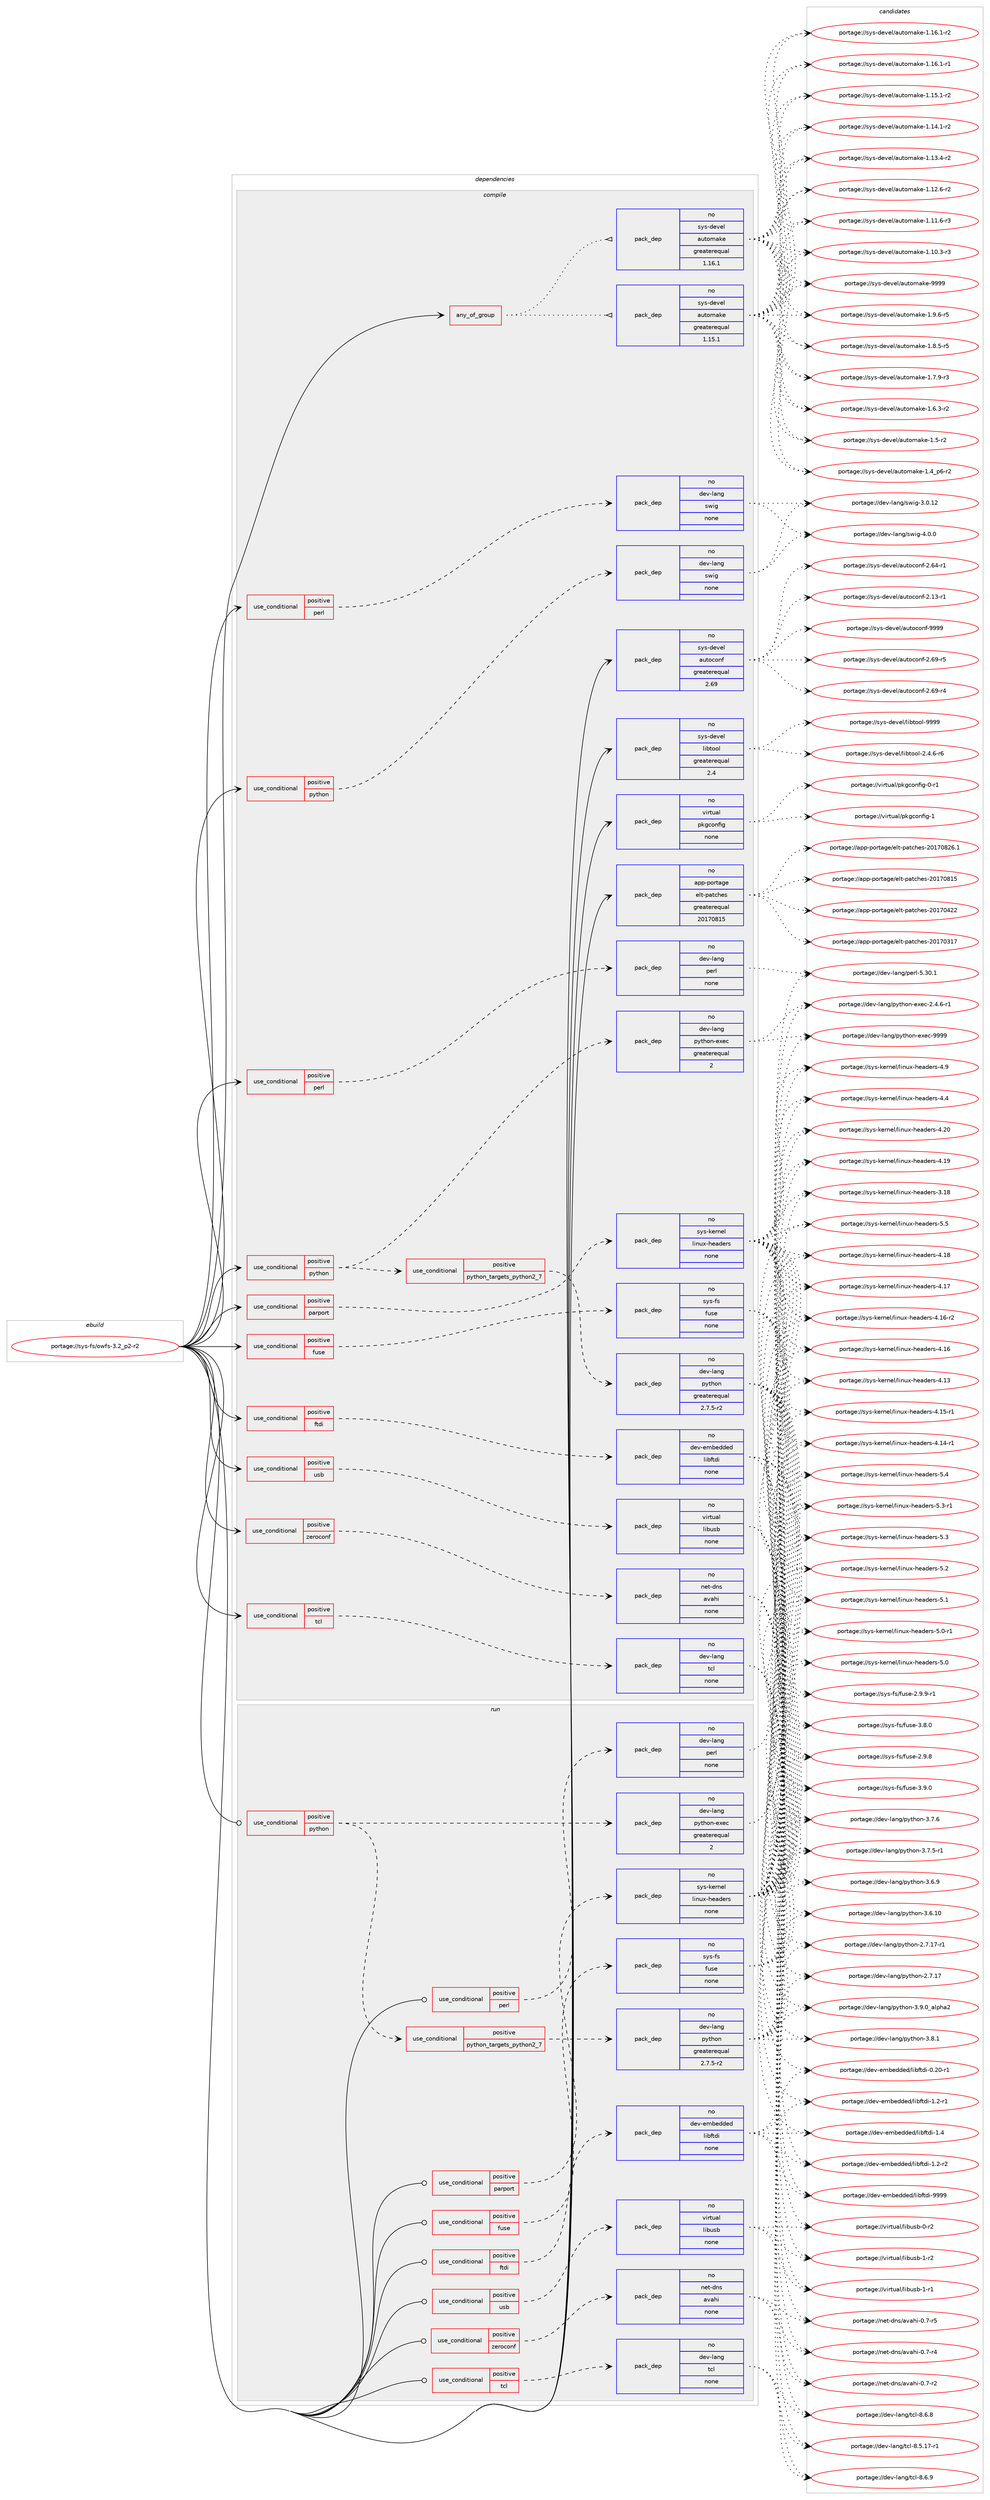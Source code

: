 digraph prolog {

# *************
# Graph options
# *************

newrank=true;
concentrate=true;
compound=true;
graph [rankdir=LR,fontname=Helvetica,fontsize=10,ranksep=1.5];#, ranksep=2.5, nodesep=0.2];
edge  [arrowhead=vee];
node  [fontname=Helvetica,fontsize=10];

# **********
# The ebuild
# **********

subgraph cluster_leftcol {
color=gray;
rank=same;
label=<<i>ebuild</i>>;
id [label="portage://sys-fs/owfs-3.2_p2-r2", color=red, width=4, href="../sys-fs/owfs-3.2_p2-r2.svg"];
}

# ****************
# The dependencies
# ****************

subgraph cluster_midcol {
color=gray;
label=<<i>dependencies</i>>;
subgraph cluster_compile {
fillcolor="#eeeeee";
style=filled;
label=<<i>compile</i>>;
subgraph any957 {
dependency45616 [label=<<TABLE BORDER="0" CELLBORDER="1" CELLSPACING="0" CELLPADDING="4"><TR><TD CELLPADDING="10">any_of_group</TD></TR></TABLE>>, shape=none, color=red];subgraph pack35572 {
dependency45617 [label=<<TABLE BORDER="0" CELLBORDER="1" CELLSPACING="0" CELLPADDING="4" WIDTH="220"><TR><TD ROWSPAN="6" CELLPADDING="30">pack_dep</TD></TR><TR><TD WIDTH="110">no</TD></TR><TR><TD>sys-devel</TD></TR><TR><TD>automake</TD></TR><TR><TD>greaterequal</TD></TR><TR><TD>1.16.1</TD></TR></TABLE>>, shape=none, color=blue];
}
dependency45616:e -> dependency45617:w [weight=20,style="dotted",arrowhead="oinv"];
subgraph pack35573 {
dependency45618 [label=<<TABLE BORDER="0" CELLBORDER="1" CELLSPACING="0" CELLPADDING="4" WIDTH="220"><TR><TD ROWSPAN="6" CELLPADDING="30">pack_dep</TD></TR><TR><TD WIDTH="110">no</TD></TR><TR><TD>sys-devel</TD></TR><TR><TD>automake</TD></TR><TR><TD>greaterequal</TD></TR><TR><TD>1.15.1</TD></TR></TABLE>>, shape=none, color=blue];
}
dependency45616:e -> dependency45618:w [weight=20,style="dotted",arrowhead="oinv"];
}
id:e -> dependency45616:w [weight=20,style="solid",arrowhead="vee"];
subgraph cond9027 {
dependency45619 [label=<<TABLE BORDER="0" CELLBORDER="1" CELLSPACING="0" CELLPADDING="4"><TR><TD ROWSPAN="3" CELLPADDING="10">use_conditional</TD></TR><TR><TD>positive</TD></TR><TR><TD>ftdi</TD></TR></TABLE>>, shape=none, color=red];
subgraph pack35574 {
dependency45620 [label=<<TABLE BORDER="0" CELLBORDER="1" CELLSPACING="0" CELLPADDING="4" WIDTH="220"><TR><TD ROWSPAN="6" CELLPADDING="30">pack_dep</TD></TR><TR><TD WIDTH="110">no</TD></TR><TR><TD>dev-embedded</TD></TR><TR><TD>libftdi</TD></TR><TR><TD>none</TD></TR><TR><TD></TD></TR></TABLE>>, shape=none, color=blue];
}
dependency45619:e -> dependency45620:w [weight=20,style="dashed",arrowhead="vee"];
}
id:e -> dependency45619:w [weight=20,style="solid",arrowhead="vee"];
subgraph cond9028 {
dependency45621 [label=<<TABLE BORDER="0" CELLBORDER="1" CELLSPACING="0" CELLPADDING="4"><TR><TD ROWSPAN="3" CELLPADDING="10">use_conditional</TD></TR><TR><TD>positive</TD></TR><TR><TD>fuse</TD></TR></TABLE>>, shape=none, color=red];
subgraph pack35575 {
dependency45622 [label=<<TABLE BORDER="0" CELLBORDER="1" CELLSPACING="0" CELLPADDING="4" WIDTH="220"><TR><TD ROWSPAN="6" CELLPADDING="30">pack_dep</TD></TR><TR><TD WIDTH="110">no</TD></TR><TR><TD>sys-fs</TD></TR><TR><TD>fuse</TD></TR><TR><TD>none</TD></TR><TR><TD></TD></TR></TABLE>>, shape=none, color=blue];
}
dependency45621:e -> dependency45622:w [weight=20,style="dashed",arrowhead="vee"];
}
id:e -> dependency45621:w [weight=20,style="solid",arrowhead="vee"];
subgraph cond9029 {
dependency45623 [label=<<TABLE BORDER="0" CELLBORDER="1" CELLSPACING="0" CELLPADDING="4"><TR><TD ROWSPAN="3" CELLPADDING="10">use_conditional</TD></TR><TR><TD>positive</TD></TR><TR><TD>parport</TD></TR></TABLE>>, shape=none, color=red];
subgraph pack35576 {
dependency45624 [label=<<TABLE BORDER="0" CELLBORDER="1" CELLSPACING="0" CELLPADDING="4" WIDTH="220"><TR><TD ROWSPAN="6" CELLPADDING="30">pack_dep</TD></TR><TR><TD WIDTH="110">no</TD></TR><TR><TD>sys-kernel</TD></TR><TR><TD>linux-headers</TD></TR><TR><TD>none</TD></TR><TR><TD></TD></TR></TABLE>>, shape=none, color=blue];
}
dependency45623:e -> dependency45624:w [weight=20,style="dashed",arrowhead="vee"];
}
id:e -> dependency45623:w [weight=20,style="solid",arrowhead="vee"];
subgraph cond9030 {
dependency45625 [label=<<TABLE BORDER="0" CELLBORDER="1" CELLSPACING="0" CELLPADDING="4"><TR><TD ROWSPAN="3" CELLPADDING="10">use_conditional</TD></TR><TR><TD>positive</TD></TR><TR><TD>perl</TD></TR></TABLE>>, shape=none, color=red];
subgraph pack35577 {
dependency45626 [label=<<TABLE BORDER="0" CELLBORDER="1" CELLSPACING="0" CELLPADDING="4" WIDTH="220"><TR><TD ROWSPAN="6" CELLPADDING="30">pack_dep</TD></TR><TR><TD WIDTH="110">no</TD></TR><TR><TD>dev-lang</TD></TR><TR><TD>perl</TD></TR><TR><TD>none</TD></TR><TR><TD></TD></TR></TABLE>>, shape=none, color=blue];
}
dependency45625:e -> dependency45626:w [weight=20,style="dashed",arrowhead="vee"];
}
id:e -> dependency45625:w [weight=20,style="solid",arrowhead="vee"];
subgraph cond9031 {
dependency45627 [label=<<TABLE BORDER="0" CELLBORDER="1" CELLSPACING="0" CELLPADDING="4"><TR><TD ROWSPAN="3" CELLPADDING="10">use_conditional</TD></TR><TR><TD>positive</TD></TR><TR><TD>perl</TD></TR></TABLE>>, shape=none, color=red];
subgraph pack35578 {
dependency45628 [label=<<TABLE BORDER="0" CELLBORDER="1" CELLSPACING="0" CELLPADDING="4" WIDTH="220"><TR><TD ROWSPAN="6" CELLPADDING="30">pack_dep</TD></TR><TR><TD WIDTH="110">no</TD></TR><TR><TD>dev-lang</TD></TR><TR><TD>swig</TD></TR><TR><TD>none</TD></TR><TR><TD></TD></TR></TABLE>>, shape=none, color=blue];
}
dependency45627:e -> dependency45628:w [weight=20,style="dashed",arrowhead="vee"];
}
id:e -> dependency45627:w [weight=20,style="solid",arrowhead="vee"];
subgraph cond9032 {
dependency45629 [label=<<TABLE BORDER="0" CELLBORDER="1" CELLSPACING="0" CELLPADDING="4"><TR><TD ROWSPAN="3" CELLPADDING="10">use_conditional</TD></TR><TR><TD>positive</TD></TR><TR><TD>python</TD></TR></TABLE>>, shape=none, color=red];
subgraph cond9033 {
dependency45630 [label=<<TABLE BORDER="0" CELLBORDER="1" CELLSPACING="0" CELLPADDING="4"><TR><TD ROWSPAN="3" CELLPADDING="10">use_conditional</TD></TR><TR><TD>positive</TD></TR><TR><TD>python_targets_python2_7</TD></TR></TABLE>>, shape=none, color=red];
subgraph pack35579 {
dependency45631 [label=<<TABLE BORDER="0" CELLBORDER="1" CELLSPACING="0" CELLPADDING="4" WIDTH="220"><TR><TD ROWSPAN="6" CELLPADDING="30">pack_dep</TD></TR><TR><TD WIDTH="110">no</TD></TR><TR><TD>dev-lang</TD></TR><TR><TD>python</TD></TR><TR><TD>greaterequal</TD></TR><TR><TD>2.7.5-r2</TD></TR></TABLE>>, shape=none, color=blue];
}
dependency45630:e -> dependency45631:w [weight=20,style="dashed",arrowhead="vee"];
}
dependency45629:e -> dependency45630:w [weight=20,style="dashed",arrowhead="vee"];
subgraph pack35580 {
dependency45632 [label=<<TABLE BORDER="0" CELLBORDER="1" CELLSPACING="0" CELLPADDING="4" WIDTH="220"><TR><TD ROWSPAN="6" CELLPADDING="30">pack_dep</TD></TR><TR><TD WIDTH="110">no</TD></TR><TR><TD>dev-lang</TD></TR><TR><TD>python-exec</TD></TR><TR><TD>greaterequal</TD></TR><TR><TD>2</TD></TR></TABLE>>, shape=none, color=blue];
}
dependency45629:e -> dependency45632:w [weight=20,style="dashed",arrowhead="vee"];
}
id:e -> dependency45629:w [weight=20,style="solid",arrowhead="vee"];
subgraph cond9034 {
dependency45633 [label=<<TABLE BORDER="0" CELLBORDER="1" CELLSPACING="0" CELLPADDING="4"><TR><TD ROWSPAN="3" CELLPADDING="10">use_conditional</TD></TR><TR><TD>positive</TD></TR><TR><TD>python</TD></TR></TABLE>>, shape=none, color=red];
subgraph pack35581 {
dependency45634 [label=<<TABLE BORDER="0" CELLBORDER="1" CELLSPACING="0" CELLPADDING="4" WIDTH="220"><TR><TD ROWSPAN="6" CELLPADDING="30">pack_dep</TD></TR><TR><TD WIDTH="110">no</TD></TR><TR><TD>dev-lang</TD></TR><TR><TD>swig</TD></TR><TR><TD>none</TD></TR><TR><TD></TD></TR></TABLE>>, shape=none, color=blue];
}
dependency45633:e -> dependency45634:w [weight=20,style="dashed",arrowhead="vee"];
}
id:e -> dependency45633:w [weight=20,style="solid",arrowhead="vee"];
subgraph cond9035 {
dependency45635 [label=<<TABLE BORDER="0" CELLBORDER="1" CELLSPACING="0" CELLPADDING="4"><TR><TD ROWSPAN="3" CELLPADDING="10">use_conditional</TD></TR><TR><TD>positive</TD></TR><TR><TD>tcl</TD></TR></TABLE>>, shape=none, color=red];
subgraph pack35582 {
dependency45636 [label=<<TABLE BORDER="0" CELLBORDER="1" CELLSPACING="0" CELLPADDING="4" WIDTH="220"><TR><TD ROWSPAN="6" CELLPADDING="30">pack_dep</TD></TR><TR><TD WIDTH="110">no</TD></TR><TR><TD>dev-lang</TD></TR><TR><TD>tcl</TD></TR><TR><TD>none</TD></TR><TR><TD></TD></TR></TABLE>>, shape=none, color=blue];
}
dependency45635:e -> dependency45636:w [weight=20,style="dashed",arrowhead="vee"];
}
id:e -> dependency45635:w [weight=20,style="solid",arrowhead="vee"];
subgraph cond9036 {
dependency45637 [label=<<TABLE BORDER="0" CELLBORDER="1" CELLSPACING="0" CELLPADDING="4"><TR><TD ROWSPAN="3" CELLPADDING="10">use_conditional</TD></TR><TR><TD>positive</TD></TR><TR><TD>usb</TD></TR></TABLE>>, shape=none, color=red];
subgraph pack35583 {
dependency45638 [label=<<TABLE BORDER="0" CELLBORDER="1" CELLSPACING="0" CELLPADDING="4" WIDTH="220"><TR><TD ROWSPAN="6" CELLPADDING="30">pack_dep</TD></TR><TR><TD WIDTH="110">no</TD></TR><TR><TD>virtual</TD></TR><TR><TD>libusb</TD></TR><TR><TD>none</TD></TR><TR><TD></TD></TR></TABLE>>, shape=none, color=blue];
}
dependency45637:e -> dependency45638:w [weight=20,style="dashed",arrowhead="vee"];
}
id:e -> dependency45637:w [weight=20,style="solid",arrowhead="vee"];
subgraph cond9037 {
dependency45639 [label=<<TABLE BORDER="0" CELLBORDER="1" CELLSPACING="0" CELLPADDING="4"><TR><TD ROWSPAN="3" CELLPADDING="10">use_conditional</TD></TR><TR><TD>positive</TD></TR><TR><TD>zeroconf</TD></TR></TABLE>>, shape=none, color=red];
subgraph pack35584 {
dependency45640 [label=<<TABLE BORDER="0" CELLBORDER="1" CELLSPACING="0" CELLPADDING="4" WIDTH="220"><TR><TD ROWSPAN="6" CELLPADDING="30">pack_dep</TD></TR><TR><TD WIDTH="110">no</TD></TR><TR><TD>net-dns</TD></TR><TR><TD>avahi</TD></TR><TR><TD>none</TD></TR><TR><TD></TD></TR></TABLE>>, shape=none, color=blue];
}
dependency45639:e -> dependency45640:w [weight=20,style="dashed",arrowhead="vee"];
}
id:e -> dependency45639:w [weight=20,style="solid",arrowhead="vee"];
subgraph pack35585 {
dependency45641 [label=<<TABLE BORDER="0" CELLBORDER="1" CELLSPACING="0" CELLPADDING="4" WIDTH="220"><TR><TD ROWSPAN="6" CELLPADDING="30">pack_dep</TD></TR><TR><TD WIDTH="110">no</TD></TR><TR><TD>app-portage</TD></TR><TR><TD>elt-patches</TD></TR><TR><TD>greaterequal</TD></TR><TR><TD>20170815</TD></TR></TABLE>>, shape=none, color=blue];
}
id:e -> dependency45641:w [weight=20,style="solid",arrowhead="vee"];
subgraph pack35586 {
dependency45642 [label=<<TABLE BORDER="0" CELLBORDER="1" CELLSPACING="0" CELLPADDING="4" WIDTH="220"><TR><TD ROWSPAN="6" CELLPADDING="30">pack_dep</TD></TR><TR><TD WIDTH="110">no</TD></TR><TR><TD>sys-devel</TD></TR><TR><TD>autoconf</TD></TR><TR><TD>greaterequal</TD></TR><TR><TD>2.69</TD></TR></TABLE>>, shape=none, color=blue];
}
id:e -> dependency45642:w [weight=20,style="solid",arrowhead="vee"];
subgraph pack35587 {
dependency45643 [label=<<TABLE BORDER="0" CELLBORDER="1" CELLSPACING="0" CELLPADDING="4" WIDTH="220"><TR><TD ROWSPAN="6" CELLPADDING="30">pack_dep</TD></TR><TR><TD WIDTH="110">no</TD></TR><TR><TD>sys-devel</TD></TR><TR><TD>libtool</TD></TR><TR><TD>greaterequal</TD></TR><TR><TD>2.4</TD></TR></TABLE>>, shape=none, color=blue];
}
id:e -> dependency45643:w [weight=20,style="solid",arrowhead="vee"];
subgraph pack35588 {
dependency45644 [label=<<TABLE BORDER="0" CELLBORDER="1" CELLSPACING="0" CELLPADDING="4" WIDTH="220"><TR><TD ROWSPAN="6" CELLPADDING="30">pack_dep</TD></TR><TR><TD WIDTH="110">no</TD></TR><TR><TD>virtual</TD></TR><TR><TD>pkgconfig</TD></TR><TR><TD>none</TD></TR><TR><TD></TD></TR></TABLE>>, shape=none, color=blue];
}
id:e -> dependency45644:w [weight=20,style="solid",arrowhead="vee"];
}
subgraph cluster_compileandrun {
fillcolor="#eeeeee";
style=filled;
label=<<i>compile and run</i>>;
}
subgraph cluster_run {
fillcolor="#eeeeee";
style=filled;
label=<<i>run</i>>;
subgraph cond9038 {
dependency45645 [label=<<TABLE BORDER="0" CELLBORDER="1" CELLSPACING="0" CELLPADDING="4"><TR><TD ROWSPAN="3" CELLPADDING="10">use_conditional</TD></TR><TR><TD>positive</TD></TR><TR><TD>ftdi</TD></TR></TABLE>>, shape=none, color=red];
subgraph pack35589 {
dependency45646 [label=<<TABLE BORDER="0" CELLBORDER="1" CELLSPACING="0" CELLPADDING="4" WIDTH="220"><TR><TD ROWSPAN="6" CELLPADDING="30">pack_dep</TD></TR><TR><TD WIDTH="110">no</TD></TR><TR><TD>dev-embedded</TD></TR><TR><TD>libftdi</TD></TR><TR><TD>none</TD></TR><TR><TD></TD></TR></TABLE>>, shape=none, color=blue];
}
dependency45645:e -> dependency45646:w [weight=20,style="dashed",arrowhead="vee"];
}
id:e -> dependency45645:w [weight=20,style="solid",arrowhead="odot"];
subgraph cond9039 {
dependency45647 [label=<<TABLE BORDER="0" CELLBORDER="1" CELLSPACING="0" CELLPADDING="4"><TR><TD ROWSPAN="3" CELLPADDING="10">use_conditional</TD></TR><TR><TD>positive</TD></TR><TR><TD>fuse</TD></TR></TABLE>>, shape=none, color=red];
subgraph pack35590 {
dependency45648 [label=<<TABLE BORDER="0" CELLBORDER="1" CELLSPACING="0" CELLPADDING="4" WIDTH="220"><TR><TD ROWSPAN="6" CELLPADDING="30">pack_dep</TD></TR><TR><TD WIDTH="110">no</TD></TR><TR><TD>sys-fs</TD></TR><TR><TD>fuse</TD></TR><TR><TD>none</TD></TR><TR><TD></TD></TR></TABLE>>, shape=none, color=blue];
}
dependency45647:e -> dependency45648:w [weight=20,style="dashed",arrowhead="vee"];
}
id:e -> dependency45647:w [weight=20,style="solid",arrowhead="odot"];
subgraph cond9040 {
dependency45649 [label=<<TABLE BORDER="0" CELLBORDER="1" CELLSPACING="0" CELLPADDING="4"><TR><TD ROWSPAN="3" CELLPADDING="10">use_conditional</TD></TR><TR><TD>positive</TD></TR><TR><TD>parport</TD></TR></TABLE>>, shape=none, color=red];
subgraph pack35591 {
dependency45650 [label=<<TABLE BORDER="0" CELLBORDER="1" CELLSPACING="0" CELLPADDING="4" WIDTH="220"><TR><TD ROWSPAN="6" CELLPADDING="30">pack_dep</TD></TR><TR><TD WIDTH="110">no</TD></TR><TR><TD>sys-kernel</TD></TR><TR><TD>linux-headers</TD></TR><TR><TD>none</TD></TR><TR><TD></TD></TR></TABLE>>, shape=none, color=blue];
}
dependency45649:e -> dependency45650:w [weight=20,style="dashed",arrowhead="vee"];
}
id:e -> dependency45649:w [weight=20,style="solid",arrowhead="odot"];
subgraph cond9041 {
dependency45651 [label=<<TABLE BORDER="0" CELLBORDER="1" CELLSPACING="0" CELLPADDING="4"><TR><TD ROWSPAN="3" CELLPADDING="10">use_conditional</TD></TR><TR><TD>positive</TD></TR><TR><TD>perl</TD></TR></TABLE>>, shape=none, color=red];
subgraph pack35592 {
dependency45652 [label=<<TABLE BORDER="0" CELLBORDER="1" CELLSPACING="0" CELLPADDING="4" WIDTH="220"><TR><TD ROWSPAN="6" CELLPADDING="30">pack_dep</TD></TR><TR><TD WIDTH="110">no</TD></TR><TR><TD>dev-lang</TD></TR><TR><TD>perl</TD></TR><TR><TD>none</TD></TR><TR><TD></TD></TR></TABLE>>, shape=none, color=blue];
}
dependency45651:e -> dependency45652:w [weight=20,style="dashed",arrowhead="vee"];
}
id:e -> dependency45651:w [weight=20,style="solid",arrowhead="odot"];
subgraph cond9042 {
dependency45653 [label=<<TABLE BORDER="0" CELLBORDER="1" CELLSPACING="0" CELLPADDING="4"><TR><TD ROWSPAN="3" CELLPADDING="10">use_conditional</TD></TR><TR><TD>positive</TD></TR><TR><TD>python</TD></TR></TABLE>>, shape=none, color=red];
subgraph cond9043 {
dependency45654 [label=<<TABLE BORDER="0" CELLBORDER="1" CELLSPACING="0" CELLPADDING="4"><TR><TD ROWSPAN="3" CELLPADDING="10">use_conditional</TD></TR><TR><TD>positive</TD></TR><TR><TD>python_targets_python2_7</TD></TR></TABLE>>, shape=none, color=red];
subgraph pack35593 {
dependency45655 [label=<<TABLE BORDER="0" CELLBORDER="1" CELLSPACING="0" CELLPADDING="4" WIDTH="220"><TR><TD ROWSPAN="6" CELLPADDING="30">pack_dep</TD></TR><TR><TD WIDTH="110">no</TD></TR><TR><TD>dev-lang</TD></TR><TR><TD>python</TD></TR><TR><TD>greaterequal</TD></TR><TR><TD>2.7.5-r2</TD></TR></TABLE>>, shape=none, color=blue];
}
dependency45654:e -> dependency45655:w [weight=20,style="dashed",arrowhead="vee"];
}
dependency45653:e -> dependency45654:w [weight=20,style="dashed",arrowhead="vee"];
subgraph pack35594 {
dependency45656 [label=<<TABLE BORDER="0" CELLBORDER="1" CELLSPACING="0" CELLPADDING="4" WIDTH="220"><TR><TD ROWSPAN="6" CELLPADDING="30">pack_dep</TD></TR><TR><TD WIDTH="110">no</TD></TR><TR><TD>dev-lang</TD></TR><TR><TD>python-exec</TD></TR><TR><TD>greaterequal</TD></TR><TR><TD>2</TD></TR></TABLE>>, shape=none, color=blue];
}
dependency45653:e -> dependency45656:w [weight=20,style="dashed",arrowhead="vee"];
}
id:e -> dependency45653:w [weight=20,style="solid",arrowhead="odot"];
subgraph cond9044 {
dependency45657 [label=<<TABLE BORDER="0" CELLBORDER="1" CELLSPACING="0" CELLPADDING="4"><TR><TD ROWSPAN="3" CELLPADDING="10">use_conditional</TD></TR><TR><TD>positive</TD></TR><TR><TD>tcl</TD></TR></TABLE>>, shape=none, color=red];
subgraph pack35595 {
dependency45658 [label=<<TABLE BORDER="0" CELLBORDER="1" CELLSPACING="0" CELLPADDING="4" WIDTH="220"><TR><TD ROWSPAN="6" CELLPADDING="30">pack_dep</TD></TR><TR><TD WIDTH="110">no</TD></TR><TR><TD>dev-lang</TD></TR><TR><TD>tcl</TD></TR><TR><TD>none</TD></TR><TR><TD></TD></TR></TABLE>>, shape=none, color=blue];
}
dependency45657:e -> dependency45658:w [weight=20,style="dashed",arrowhead="vee"];
}
id:e -> dependency45657:w [weight=20,style="solid",arrowhead="odot"];
subgraph cond9045 {
dependency45659 [label=<<TABLE BORDER="0" CELLBORDER="1" CELLSPACING="0" CELLPADDING="4"><TR><TD ROWSPAN="3" CELLPADDING="10">use_conditional</TD></TR><TR><TD>positive</TD></TR><TR><TD>usb</TD></TR></TABLE>>, shape=none, color=red];
subgraph pack35596 {
dependency45660 [label=<<TABLE BORDER="0" CELLBORDER="1" CELLSPACING="0" CELLPADDING="4" WIDTH="220"><TR><TD ROWSPAN="6" CELLPADDING="30">pack_dep</TD></TR><TR><TD WIDTH="110">no</TD></TR><TR><TD>virtual</TD></TR><TR><TD>libusb</TD></TR><TR><TD>none</TD></TR><TR><TD></TD></TR></TABLE>>, shape=none, color=blue];
}
dependency45659:e -> dependency45660:w [weight=20,style="dashed",arrowhead="vee"];
}
id:e -> dependency45659:w [weight=20,style="solid",arrowhead="odot"];
subgraph cond9046 {
dependency45661 [label=<<TABLE BORDER="0" CELLBORDER="1" CELLSPACING="0" CELLPADDING="4"><TR><TD ROWSPAN="3" CELLPADDING="10">use_conditional</TD></TR><TR><TD>positive</TD></TR><TR><TD>zeroconf</TD></TR></TABLE>>, shape=none, color=red];
subgraph pack35597 {
dependency45662 [label=<<TABLE BORDER="0" CELLBORDER="1" CELLSPACING="0" CELLPADDING="4" WIDTH="220"><TR><TD ROWSPAN="6" CELLPADDING="30">pack_dep</TD></TR><TR><TD WIDTH="110">no</TD></TR><TR><TD>net-dns</TD></TR><TR><TD>avahi</TD></TR><TR><TD>none</TD></TR><TR><TD></TD></TR></TABLE>>, shape=none, color=blue];
}
dependency45661:e -> dependency45662:w [weight=20,style="dashed",arrowhead="vee"];
}
id:e -> dependency45661:w [weight=20,style="solid",arrowhead="odot"];
}
}

# **************
# The candidates
# **************

subgraph cluster_choices {
rank=same;
color=gray;
label=<<i>candidates</i>>;

subgraph choice35572 {
color=black;
nodesep=1;
choice115121115451001011181011084797117116111109971071014557575757 [label="portage://sys-devel/automake-9999", color=red, width=4,href="../sys-devel/automake-9999.svg"];
choice115121115451001011181011084797117116111109971071014549465746544511453 [label="portage://sys-devel/automake-1.9.6-r5", color=red, width=4,href="../sys-devel/automake-1.9.6-r5.svg"];
choice115121115451001011181011084797117116111109971071014549465646534511453 [label="portage://sys-devel/automake-1.8.5-r5", color=red, width=4,href="../sys-devel/automake-1.8.5-r5.svg"];
choice115121115451001011181011084797117116111109971071014549465546574511451 [label="portage://sys-devel/automake-1.7.9-r3", color=red, width=4,href="../sys-devel/automake-1.7.9-r3.svg"];
choice115121115451001011181011084797117116111109971071014549465446514511450 [label="portage://sys-devel/automake-1.6.3-r2", color=red, width=4,href="../sys-devel/automake-1.6.3-r2.svg"];
choice11512111545100101118101108479711711611110997107101454946534511450 [label="portage://sys-devel/automake-1.5-r2", color=red, width=4,href="../sys-devel/automake-1.5-r2.svg"];
choice115121115451001011181011084797117116111109971071014549465295112544511450 [label="portage://sys-devel/automake-1.4_p6-r2", color=red, width=4,href="../sys-devel/automake-1.4_p6-r2.svg"];
choice11512111545100101118101108479711711611110997107101454946495446494511450 [label="portage://sys-devel/automake-1.16.1-r2", color=red, width=4,href="../sys-devel/automake-1.16.1-r2.svg"];
choice11512111545100101118101108479711711611110997107101454946495446494511449 [label="portage://sys-devel/automake-1.16.1-r1", color=red, width=4,href="../sys-devel/automake-1.16.1-r1.svg"];
choice11512111545100101118101108479711711611110997107101454946495346494511450 [label="portage://sys-devel/automake-1.15.1-r2", color=red, width=4,href="../sys-devel/automake-1.15.1-r2.svg"];
choice11512111545100101118101108479711711611110997107101454946495246494511450 [label="portage://sys-devel/automake-1.14.1-r2", color=red, width=4,href="../sys-devel/automake-1.14.1-r2.svg"];
choice11512111545100101118101108479711711611110997107101454946495146524511450 [label="portage://sys-devel/automake-1.13.4-r2", color=red, width=4,href="../sys-devel/automake-1.13.4-r2.svg"];
choice11512111545100101118101108479711711611110997107101454946495046544511450 [label="portage://sys-devel/automake-1.12.6-r2", color=red, width=4,href="../sys-devel/automake-1.12.6-r2.svg"];
choice11512111545100101118101108479711711611110997107101454946494946544511451 [label="portage://sys-devel/automake-1.11.6-r3", color=red, width=4,href="../sys-devel/automake-1.11.6-r3.svg"];
choice11512111545100101118101108479711711611110997107101454946494846514511451 [label="portage://sys-devel/automake-1.10.3-r3", color=red, width=4,href="../sys-devel/automake-1.10.3-r3.svg"];
dependency45617:e -> choice115121115451001011181011084797117116111109971071014557575757:w [style=dotted,weight="100"];
dependency45617:e -> choice115121115451001011181011084797117116111109971071014549465746544511453:w [style=dotted,weight="100"];
dependency45617:e -> choice115121115451001011181011084797117116111109971071014549465646534511453:w [style=dotted,weight="100"];
dependency45617:e -> choice115121115451001011181011084797117116111109971071014549465546574511451:w [style=dotted,weight="100"];
dependency45617:e -> choice115121115451001011181011084797117116111109971071014549465446514511450:w [style=dotted,weight="100"];
dependency45617:e -> choice11512111545100101118101108479711711611110997107101454946534511450:w [style=dotted,weight="100"];
dependency45617:e -> choice115121115451001011181011084797117116111109971071014549465295112544511450:w [style=dotted,weight="100"];
dependency45617:e -> choice11512111545100101118101108479711711611110997107101454946495446494511450:w [style=dotted,weight="100"];
dependency45617:e -> choice11512111545100101118101108479711711611110997107101454946495446494511449:w [style=dotted,weight="100"];
dependency45617:e -> choice11512111545100101118101108479711711611110997107101454946495346494511450:w [style=dotted,weight="100"];
dependency45617:e -> choice11512111545100101118101108479711711611110997107101454946495246494511450:w [style=dotted,weight="100"];
dependency45617:e -> choice11512111545100101118101108479711711611110997107101454946495146524511450:w [style=dotted,weight="100"];
dependency45617:e -> choice11512111545100101118101108479711711611110997107101454946495046544511450:w [style=dotted,weight="100"];
dependency45617:e -> choice11512111545100101118101108479711711611110997107101454946494946544511451:w [style=dotted,weight="100"];
dependency45617:e -> choice11512111545100101118101108479711711611110997107101454946494846514511451:w [style=dotted,weight="100"];
}
subgraph choice35573 {
color=black;
nodesep=1;
choice115121115451001011181011084797117116111109971071014557575757 [label="portage://sys-devel/automake-9999", color=red, width=4,href="../sys-devel/automake-9999.svg"];
choice115121115451001011181011084797117116111109971071014549465746544511453 [label="portage://sys-devel/automake-1.9.6-r5", color=red, width=4,href="../sys-devel/automake-1.9.6-r5.svg"];
choice115121115451001011181011084797117116111109971071014549465646534511453 [label="portage://sys-devel/automake-1.8.5-r5", color=red, width=4,href="../sys-devel/automake-1.8.5-r5.svg"];
choice115121115451001011181011084797117116111109971071014549465546574511451 [label="portage://sys-devel/automake-1.7.9-r3", color=red, width=4,href="../sys-devel/automake-1.7.9-r3.svg"];
choice115121115451001011181011084797117116111109971071014549465446514511450 [label="portage://sys-devel/automake-1.6.3-r2", color=red, width=4,href="../sys-devel/automake-1.6.3-r2.svg"];
choice11512111545100101118101108479711711611110997107101454946534511450 [label="portage://sys-devel/automake-1.5-r2", color=red, width=4,href="../sys-devel/automake-1.5-r2.svg"];
choice115121115451001011181011084797117116111109971071014549465295112544511450 [label="portage://sys-devel/automake-1.4_p6-r2", color=red, width=4,href="../sys-devel/automake-1.4_p6-r2.svg"];
choice11512111545100101118101108479711711611110997107101454946495446494511450 [label="portage://sys-devel/automake-1.16.1-r2", color=red, width=4,href="../sys-devel/automake-1.16.1-r2.svg"];
choice11512111545100101118101108479711711611110997107101454946495446494511449 [label="portage://sys-devel/automake-1.16.1-r1", color=red, width=4,href="../sys-devel/automake-1.16.1-r1.svg"];
choice11512111545100101118101108479711711611110997107101454946495346494511450 [label="portage://sys-devel/automake-1.15.1-r2", color=red, width=4,href="../sys-devel/automake-1.15.1-r2.svg"];
choice11512111545100101118101108479711711611110997107101454946495246494511450 [label="portage://sys-devel/automake-1.14.1-r2", color=red, width=4,href="../sys-devel/automake-1.14.1-r2.svg"];
choice11512111545100101118101108479711711611110997107101454946495146524511450 [label="portage://sys-devel/automake-1.13.4-r2", color=red, width=4,href="../sys-devel/automake-1.13.4-r2.svg"];
choice11512111545100101118101108479711711611110997107101454946495046544511450 [label="portage://sys-devel/automake-1.12.6-r2", color=red, width=4,href="../sys-devel/automake-1.12.6-r2.svg"];
choice11512111545100101118101108479711711611110997107101454946494946544511451 [label="portage://sys-devel/automake-1.11.6-r3", color=red, width=4,href="../sys-devel/automake-1.11.6-r3.svg"];
choice11512111545100101118101108479711711611110997107101454946494846514511451 [label="portage://sys-devel/automake-1.10.3-r3", color=red, width=4,href="../sys-devel/automake-1.10.3-r3.svg"];
dependency45618:e -> choice115121115451001011181011084797117116111109971071014557575757:w [style=dotted,weight="100"];
dependency45618:e -> choice115121115451001011181011084797117116111109971071014549465746544511453:w [style=dotted,weight="100"];
dependency45618:e -> choice115121115451001011181011084797117116111109971071014549465646534511453:w [style=dotted,weight="100"];
dependency45618:e -> choice115121115451001011181011084797117116111109971071014549465546574511451:w [style=dotted,weight="100"];
dependency45618:e -> choice115121115451001011181011084797117116111109971071014549465446514511450:w [style=dotted,weight="100"];
dependency45618:e -> choice11512111545100101118101108479711711611110997107101454946534511450:w [style=dotted,weight="100"];
dependency45618:e -> choice115121115451001011181011084797117116111109971071014549465295112544511450:w [style=dotted,weight="100"];
dependency45618:e -> choice11512111545100101118101108479711711611110997107101454946495446494511450:w [style=dotted,weight="100"];
dependency45618:e -> choice11512111545100101118101108479711711611110997107101454946495446494511449:w [style=dotted,weight="100"];
dependency45618:e -> choice11512111545100101118101108479711711611110997107101454946495346494511450:w [style=dotted,weight="100"];
dependency45618:e -> choice11512111545100101118101108479711711611110997107101454946495246494511450:w [style=dotted,weight="100"];
dependency45618:e -> choice11512111545100101118101108479711711611110997107101454946495146524511450:w [style=dotted,weight="100"];
dependency45618:e -> choice11512111545100101118101108479711711611110997107101454946495046544511450:w [style=dotted,weight="100"];
dependency45618:e -> choice11512111545100101118101108479711711611110997107101454946494946544511451:w [style=dotted,weight="100"];
dependency45618:e -> choice11512111545100101118101108479711711611110997107101454946494846514511451:w [style=dotted,weight="100"];
}
subgraph choice35574 {
color=black;
nodesep=1;
choice100101118451011099810110010010110047108105981021161001054557575757 [label="portage://dev-embedded/libftdi-9999", color=red, width=4,href="../dev-embedded/libftdi-9999.svg"];
choice1001011184510110998101100100101100471081059810211610010545494652 [label="portage://dev-embedded/libftdi-1.4", color=red, width=4,href="../dev-embedded/libftdi-1.4.svg"];
choice10010111845101109981011001001011004710810598102116100105454946504511450 [label="portage://dev-embedded/libftdi-1.2-r2", color=red, width=4,href="../dev-embedded/libftdi-1.2-r2.svg"];
choice10010111845101109981011001001011004710810598102116100105454946504511449 [label="portage://dev-embedded/libftdi-1.2-r1", color=red, width=4,href="../dev-embedded/libftdi-1.2-r1.svg"];
choice1001011184510110998101100100101100471081059810211610010545484650484511449 [label="portage://dev-embedded/libftdi-0.20-r1", color=red, width=4,href="../dev-embedded/libftdi-0.20-r1.svg"];
dependency45620:e -> choice100101118451011099810110010010110047108105981021161001054557575757:w [style=dotted,weight="100"];
dependency45620:e -> choice1001011184510110998101100100101100471081059810211610010545494652:w [style=dotted,weight="100"];
dependency45620:e -> choice10010111845101109981011001001011004710810598102116100105454946504511450:w [style=dotted,weight="100"];
dependency45620:e -> choice10010111845101109981011001001011004710810598102116100105454946504511449:w [style=dotted,weight="100"];
dependency45620:e -> choice1001011184510110998101100100101100471081059810211610010545484650484511449:w [style=dotted,weight="100"];
}
subgraph choice35575 {
color=black;
nodesep=1;
choice1151211154510211547102117115101455146574648 [label="portage://sys-fs/fuse-3.9.0", color=red, width=4,href="../sys-fs/fuse-3.9.0.svg"];
choice1151211154510211547102117115101455146564648 [label="portage://sys-fs/fuse-3.8.0", color=red, width=4,href="../sys-fs/fuse-3.8.0.svg"];
choice11512111545102115471021171151014550465746574511449 [label="portage://sys-fs/fuse-2.9.9-r1", color=red, width=4,href="../sys-fs/fuse-2.9.9-r1.svg"];
choice1151211154510211547102117115101455046574656 [label="portage://sys-fs/fuse-2.9.8", color=red, width=4,href="../sys-fs/fuse-2.9.8.svg"];
dependency45622:e -> choice1151211154510211547102117115101455146574648:w [style=dotted,weight="100"];
dependency45622:e -> choice1151211154510211547102117115101455146564648:w [style=dotted,weight="100"];
dependency45622:e -> choice11512111545102115471021171151014550465746574511449:w [style=dotted,weight="100"];
dependency45622:e -> choice1151211154510211547102117115101455046574656:w [style=dotted,weight="100"];
}
subgraph choice35576 {
color=black;
nodesep=1;
choice1151211154510710111411010110847108105110117120451041019710010111411545534653 [label="portage://sys-kernel/linux-headers-5.5", color=red, width=4,href="../sys-kernel/linux-headers-5.5.svg"];
choice1151211154510710111411010110847108105110117120451041019710010111411545534652 [label="portage://sys-kernel/linux-headers-5.4", color=red, width=4,href="../sys-kernel/linux-headers-5.4.svg"];
choice11512111545107101114110101108471081051101171204510410197100101114115455346514511449 [label="portage://sys-kernel/linux-headers-5.3-r1", color=red, width=4,href="../sys-kernel/linux-headers-5.3-r1.svg"];
choice1151211154510710111411010110847108105110117120451041019710010111411545534651 [label="portage://sys-kernel/linux-headers-5.3", color=red, width=4,href="../sys-kernel/linux-headers-5.3.svg"];
choice1151211154510710111411010110847108105110117120451041019710010111411545534650 [label="portage://sys-kernel/linux-headers-5.2", color=red, width=4,href="../sys-kernel/linux-headers-5.2.svg"];
choice1151211154510710111411010110847108105110117120451041019710010111411545534649 [label="portage://sys-kernel/linux-headers-5.1", color=red, width=4,href="../sys-kernel/linux-headers-5.1.svg"];
choice11512111545107101114110101108471081051101171204510410197100101114115455346484511449 [label="portage://sys-kernel/linux-headers-5.0-r1", color=red, width=4,href="../sys-kernel/linux-headers-5.0-r1.svg"];
choice1151211154510710111411010110847108105110117120451041019710010111411545534648 [label="portage://sys-kernel/linux-headers-5.0", color=red, width=4,href="../sys-kernel/linux-headers-5.0.svg"];
choice1151211154510710111411010110847108105110117120451041019710010111411545524657 [label="portage://sys-kernel/linux-headers-4.9", color=red, width=4,href="../sys-kernel/linux-headers-4.9.svg"];
choice1151211154510710111411010110847108105110117120451041019710010111411545524652 [label="portage://sys-kernel/linux-headers-4.4", color=red, width=4,href="../sys-kernel/linux-headers-4.4.svg"];
choice115121115451071011141101011084710810511011712045104101971001011141154552465048 [label="portage://sys-kernel/linux-headers-4.20", color=red, width=4,href="../sys-kernel/linux-headers-4.20.svg"];
choice115121115451071011141101011084710810511011712045104101971001011141154552464957 [label="portage://sys-kernel/linux-headers-4.19", color=red, width=4,href="../sys-kernel/linux-headers-4.19.svg"];
choice115121115451071011141101011084710810511011712045104101971001011141154552464956 [label="portage://sys-kernel/linux-headers-4.18", color=red, width=4,href="../sys-kernel/linux-headers-4.18.svg"];
choice115121115451071011141101011084710810511011712045104101971001011141154552464955 [label="portage://sys-kernel/linux-headers-4.17", color=red, width=4,href="../sys-kernel/linux-headers-4.17.svg"];
choice1151211154510710111411010110847108105110117120451041019710010111411545524649544511450 [label="portage://sys-kernel/linux-headers-4.16-r2", color=red, width=4,href="../sys-kernel/linux-headers-4.16-r2.svg"];
choice115121115451071011141101011084710810511011712045104101971001011141154552464954 [label="portage://sys-kernel/linux-headers-4.16", color=red, width=4,href="../sys-kernel/linux-headers-4.16.svg"];
choice1151211154510710111411010110847108105110117120451041019710010111411545524649534511449 [label="portage://sys-kernel/linux-headers-4.15-r1", color=red, width=4,href="../sys-kernel/linux-headers-4.15-r1.svg"];
choice1151211154510710111411010110847108105110117120451041019710010111411545524649524511449 [label="portage://sys-kernel/linux-headers-4.14-r1", color=red, width=4,href="../sys-kernel/linux-headers-4.14-r1.svg"];
choice115121115451071011141101011084710810511011712045104101971001011141154552464951 [label="portage://sys-kernel/linux-headers-4.13", color=red, width=4,href="../sys-kernel/linux-headers-4.13.svg"];
choice115121115451071011141101011084710810511011712045104101971001011141154551464956 [label="portage://sys-kernel/linux-headers-3.18", color=red, width=4,href="../sys-kernel/linux-headers-3.18.svg"];
dependency45624:e -> choice1151211154510710111411010110847108105110117120451041019710010111411545534653:w [style=dotted,weight="100"];
dependency45624:e -> choice1151211154510710111411010110847108105110117120451041019710010111411545534652:w [style=dotted,weight="100"];
dependency45624:e -> choice11512111545107101114110101108471081051101171204510410197100101114115455346514511449:w [style=dotted,weight="100"];
dependency45624:e -> choice1151211154510710111411010110847108105110117120451041019710010111411545534651:w [style=dotted,weight="100"];
dependency45624:e -> choice1151211154510710111411010110847108105110117120451041019710010111411545534650:w [style=dotted,weight="100"];
dependency45624:e -> choice1151211154510710111411010110847108105110117120451041019710010111411545534649:w [style=dotted,weight="100"];
dependency45624:e -> choice11512111545107101114110101108471081051101171204510410197100101114115455346484511449:w [style=dotted,weight="100"];
dependency45624:e -> choice1151211154510710111411010110847108105110117120451041019710010111411545534648:w [style=dotted,weight="100"];
dependency45624:e -> choice1151211154510710111411010110847108105110117120451041019710010111411545524657:w [style=dotted,weight="100"];
dependency45624:e -> choice1151211154510710111411010110847108105110117120451041019710010111411545524652:w [style=dotted,weight="100"];
dependency45624:e -> choice115121115451071011141101011084710810511011712045104101971001011141154552465048:w [style=dotted,weight="100"];
dependency45624:e -> choice115121115451071011141101011084710810511011712045104101971001011141154552464957:w [style=dotted,weight="100"];
dependency45624:e -> choice115121115451071011141101011084710810511011712045104101971001011141154552464956:w [style=dotted,weight="100"];
dependency45624:e -> choice115121115451071011141101011084710810511011712045104101971001011141154552464955:w [style=dotted,weight="100"];
dependency45624:e -> choice1151211154510710111411010110847108105110117120451041019710010111411545524649544511450:w [style=dotted,weight="100"];
dependency45624:e -> choice115121115451071011141101011084710810511011712045104101971001011141154552464954:w [style=dotted,weight="100"];
dependency45624:e -> choice1151211154510710111411010110847108105110117120451041019710010111411545524649534511449:w [style=dotted,weight="100"];
dependency45624:e -> choice1151211154510710111411010110847108105110117120451041019710010111411545524649524511449:w [style=dotted,weight="100"];
dependency45624:e -> choice115121115451071011141101011084710810511011712045104101971001011141154552464951:w [style=dotted,weight="100"];
dependency45624:e -> choice115121115451071011141101011084710810511011712045104101971001011141154551464956:w [style=dotted,weight="100"];
}
subgraph choice35577 {
color=black;
nodesep=1;
choice10010111845108971101034711210111410845534651484649 [label="portage://dev-lang/perl-5.30.1", color=red, width=4,href="../dev-lang/perl-5.30.1.svg"];
dependency45626:e -> choice10010111845108971101034711210111410845534651484649:w [style=dotted,weight="100"];
}
subgraph choice35578 {
color=black;
nodesep=1;
choice100101118451089711010347115119105103455246484648 [label="portage://dev-lang/swig-4.0.0", color=red, width=4,href="../dev-lang/swig-4.0.0.svg"];
choice10010111845108971101034711511910510345514648464950 [label="portage://dev-lang/swig-3.0.12", color=red, width=4,href="../dev-lang/swig-3.0.12.svg"];
dependency45628:e -> choice100101118451089711010347115119105103455246484648:w [style=dotted,weight="100"];
dependency45628:e -> choice10010111845108971101034711511910510345514648464950:w [style=dotted,weight="100"];
}
subgraph choice35579 {
color=black;
nodesep=1;
choice10010111845108971101034711212111610411111045514657464895971081121049750 [label="portage://dev-lang/python-3.9.0_alpha2", color=red, width=4,href="../dev-lang/python-3.9.0_alpha2.svg"];
choice100101118451089711010347112121116104111110455146564649 [label="portage://dev-lang/python-3.8.1", color=red, width=4,href="../dev-lang/python-3.8.1.svg"];
choice100101118451089711010347112121116104111110455146554654 [label="portage://dev-lang/python-3.7.6", color=red, width=4,href="../dev-lang/python-3.7.6.svg"];
choice1001011184510897110103471121211161041111104551465546534511449 [label="portage://dev-lang/python-3.7.5-r1", color=red, width=4,href="../dev-lang/python-3.7.5-r1.svg"];
choice100101118451089711010347112121116104111110455146544657 [label="portage://dev-lang/python-3.6.9", color=red, width=4,href="../dev-lang/python-3.6.9.svg"];
choice10010111845108971101034711212111610411111045514654464948 [label="portage://dev-lang/python-3.6.10", color=red, width=4,href="../dev-lang/python-3.6.10.svg"];
choice100101118451089711010347112121116104111110455046554649554511449 [label="portage://dev-lang/python-2.7.17-r1", color=red, width=4,href="../dev-lang/python-2.7.17-r1.svg"];
choice10010111845108971101034711212111610411111045504655464955 [label="portage://dev-lang/python-2.7.17", color=red, width=4,href="../dev-lang/python-2.7.17.svg"];
dependency45631:e -> choice10010111845108971101034711212111610411111045514657464895971081121049750:w [style=dotted,weight="100"];
dependency45631:e -> choice100101118451089711010347112121116104111110455146564649:w [style=dotted,weight="100"];
dependency45631:e -> choice100101118451089711010347112121116104111110455146554654:w [style=dotted,weight="100"];
dependency45631:e -> choice1001011184510897110103471121211161041111104551465546534511449:w [style=dotted,weight="100"];
dependency45631:e -> choice100101118451089711010347112121116104111110455146544657:w [style=dotted,weight="100"];
dependency45631:e -> choice10010111845108971101034711212111610411111045514654464948:w [style=dotted,weight="100"];
dependency45631:e -> choice100101118451089711010347112121116104111110455046554649554511449:w [style=dotted,weight="100"];
dependency45631:e -> choice10010111845108971101034711212111610411111045504655464955:w [style=dotted,weight="100"];
}
subgraph choice35580 {
color=black;
nodesep=1;
choice10010111845108971101034711212111610411111045101120101994557575757 [label="portage://dev-lang/python-exec-9999", color=red, width=4,href="../dev-lang/python-exec-9999.svg"];
choice10010111845108971101034711212111610411111045101120101994550465246544511449 [label="portage://dev-lang/python-exec-2.4.6-r1", color=red, width=4,href="../dev-lang/python-exec-2.4.6-r1.svg"];
dependency45632:e -> choice10010111845108971101034711212111610411111045101120101994557575757:w [style=dotted,weight="100"];
dependency45632:e -> choice10010111845108971101034711212111610411111045101120101994550465246544511449:w [style=dotted,weight="100"];
}
subgraph choice35581 {
color=black;
nodesep=1;
choice100101118451089711010347115119105103455246484648 [label="portage://dev-lang/swig-4.0.0", color=red, width=4,href="../dev-lang/swig-4.0.0.svg"];
choice10010111845108971101034711511910510345514648464950 [label="portage://dev-lang/swig-3.0.12", color=red, width=4,href="../dev-lang/swig-3.0.12.svg"];
dependency45634:e -> choice100101118451089711010347115119105103455246484648:w [style=dotted,weight="100"];
dependency45634:e -> choice10010111845108971101034711511910510345514648464950:w [style=dotted,weight="100"];
}
subgraph choice35582 {
color=black;
nodesep=1;
choice10010111845108971101034711699108455646544657 [label="portage://dev-lang/tcl-8.6.9", color=red, width=4,href="../dev-lang/tcl-8.6.9.svg"];
choice10010111845108971101034711699108455646544656 [label="portage://dev-lang/tcl-8.6.8", color=red, width=4,href="../dev-lang/tcl-8.6.8.svg"];
choice10010111845108971101034711699108455646534649554511449 [label="portage://dev-lang/tcl-8.5.17-r1", color=red, width=4,href="../dev-lang/tcl-8.5.17-r1.svg"];
dependency45636:e -> choice10010111845108971101034711699108455646544657:w [style=dotted,weight="100"];
dependency45636:e -> choice10010111845108971101034711699108455646544656:w [style=dotted,weight="100"];
dependency45636:e -> choice10010111845108971101034711699108455646534649554511449:w [style=dotted,weight="100"];
}
subgraph choice35583 {
color=black;
nodesep=1;
choice1181051141161179710847108105981171159845494511450 [label="portage://virtual/libusb-1-r2", color=red, width=4,href="../virtual/libusb-1-r2.svg"];
choice1181051141161179710847108105981171159845494511449 [label="portage://virtual/libusb-1-r1", color=red, width=4,href="../virtual/libusb-1-r1.svg"];
choice1181051141161179710847108105981171159845484511450 [label="portage://virtual/libusb-0-r2", color=red, width=4,href="../virtual/libusb-0-r2.svg"];
dependency45638:e -> choice1181051141161179710847108105981171159845494511450:w [style=dotted,weight="100"];
dependency45638:e -> choice1181051141161179710847108105981171159845494511449:w [style=dotted,weight="100"];
dependency45638:e -> choice1181051141161179710847108105981171159845484511450:w [style=dotted,weight="100"];
}
subgraph choice35584 {
color=black;
nodesep=1;
choice11010111645100110115479711897104105454846554511453 [label="portage://net-dns/avahi-0.7-r5", color=red, width=4,href="../net-dns/avahi-0.7-r5.svg"];
choice11010111645100110115479711897104105454846554511452 [label="portage://net-dns/avahi-0.7-r4", color=red, width=4,href="../net-dns/avahi-0.7-r4.svg"];
choice11010111645100110115479711897104105454846554511450 [label="portage://net-dns/avahi-0.7-r2", color=red, width=4,href="../net-dns/avahi-0.7-r2.svg"];
dependency45640:e -> choice11010111645100110115479711897104105454846554511453:w [style=dotted,weight="100"];
dependency45640:e -> choice11010111645100110115479711897104105454846554511452:w [style=dotted,weight="100"];
dependency45640:e -> choice11010111645100110115479711897104105454846554511450:w [style=dotted,weight="100"];
}
subgraph choice35585 {
color=black;
nodesep=1;
choice971121124511211111411697103101471011081164511297116991041011154550484955485650544649 [label="portage://app-portage/elt-patches-20170826.1", color=red, width=4,href="../app-portage/elt-patches-20170826.1.svg"];
choice97112112451121111141169710310147101108116451129711699104101115455048495548564953 [label="portage://app-portage/elt-patches-20170815", color=red, width=4,href="../app-portage/elt-patches-20170815.svg"];
choice97112112451121111141169710310147101108116451129711699104101115455048495548525050 [label="portage://app-portage/elt-patches-20170422", color=red, width=4,href="../app-portage/elt-patches-20170422.svg"];
choice97112112451121111141169710310147101108116451129711699104101115455048495548514955 [label="portage://app-portage/elt-patches-20170317", color=red, width=4,href="../app-portage/elt-patches-20170317.svg"];
dependency45641:e -> choice971121124511211111411697103101471011081164511297116991041011154550484955485650544649:w [style=dotted,weight="100"];
dependency45641:e -> choice97112112451121111141169710310147101108116451129711699104101115455048495548564953:w [style=dotted,weight="100"];
dependency45641:e -> choice97112112451121111141169710310147101108116451129711699104101115455048495548525050:w [style=dotted,weight="100"];
dependency45641:e -> choice97112112451121111141169710310147101108116451129711699104101115455048495548514955:w [style=dotted,weight="100"];
}
subgraph choice35586 {
color=black;
nodesep=1;
choice115121115451001011181011084797117116111991111101024557575757 [label="portage://sys-devel/autoconf-9999", color=red, width=4,href="../sys-devel/autoconf-9999.svg"];
choice1151211154510010111810110847971171161119911111010245504654574511453 [label="portage://sys-devel/autoconf-2.69-r5", color=red, width=4,href="../sys-devel/autoconf-2.69-r5.svg"];
choice1151211154510010111810110847971171161119911111010245504654574511452 [label="portage://sys-devel/autoconf-2.69-r4", color=red, width=4,href="../sys-devel/autoconf-2.69-r4.svg"];
choice1151211154510010111810110847971171161119911111010245504654524511449 [label="portage://sys-devel/autoconf-2.64-r1", color=red, width=4,href="../sys-devel/autoconf-2.64-r1.svg"];
choice1151211154510010111810110847971171161119911111010245504649514511449 [label="portage://sys-devel/autoconf-2.13-r1", color=red, width=4,href="../sys-devel/autoconf-2.13-r1.svg"];
dependency45642:e -> choice115121115451001011181011084797117116111991111101024557575757:w [style=dotted,weight="100"];
dependency45642:e -> choice1151211154510010111810110847971171161119911111010245504654574511453:w [style=dotted,weight="100"];
dependency45642:e -> choice1151211154510010111810110847971171161119911111010245504654574511452:w [style=dotted,weight="100"];
dependency45642:e -> choice1151211154510010111810110847971171161119911111010245504654524511449:w [style=dotted,weight="100"];
dependency45642:e -> choice1151211154510010111810110847971171161119911111010245504649514511449:w [style=dotted,weight="100"];
}
subgraph choice35587 {
color=black;
nodesep=1;
choice1151211154510010111810110847108105981161111111084557575757 [label="portage://sys-devel/libtool-9999", color=red, width=4,href="../sys-devel/libtool-9999.svg"];
choice1151211154510010111810110847108105981161111111084550465246544511454 [label="portage://sys-devel/libtool-2.4.6-r6", color=red, width=4,href="../sys-devel/libtool-2.4.6-r6.svg"];
dependency45643:e -> choice1151211154510010111810110847108105981161111111084557575757:w [style=dotted,weight="100"];
dependency45643:e -> choice1151211154510010111810110847108105981161111111084550465246544511454:w [style=dotted,weight="100"];
}
subgraph choice35588 {
color=black;
nodesep=1;
choice1181051141161179710847112107103991111101021051034549 [label="portage://virtual/pkgconfig-1", color=red, width=4,href="../virtual/pkgconfig-1.svg"];
choice11810511411611797108471121071039911111010210510345484511449 [label="portage://virtual/pkgconfig-0-r1", color=red, width=4,href="../virtual/pkgconfig-0-r1.svg"];
dependency45644:e -> choice1181051141161179710847112107103991111101021051034549:w [style=dotted,weight="100"];
dependency45644:e -> choice11810511411611797108471121071039911111010210510345484511449:w [style=dotted,weight="100"];
}
subgraph choice35589 {
color=black;
nodesep=1;
choice100101118451011099810110010010110047108105981021161001054557575757 [label="portage://dev-embedded/libftdi-9999", color=red, width=4,href="../dev-embedded/libftdi-9999.svg"];
choice1001011184510110998101100100101100471081059810211610010545494652 [label="portage://dev-embedded/libftdi-1.4", color=red, width=4,href="../dev-embedded/libftdi-1.4.svg"];
choice10010111845101109981011001001011004710810598102116100105454946504511450 [label="portage://dev-embedded/libftdi-1.2-r2", color=red, width=4,href="../dev-embedded/libftdi-1.2-r2.svg"];
choice10010111845101109981011001001011004710810598102116100105454946504511449 [label="portage://dev-embedded/libftdi-1.2-r1", color=red, width=4,href="../dev-embedded/libftdi-1.2-r1.svg"];
choice1001011184510110998101100100101100471081059810211610010545484650484511449 [label="portage://dev-embedded/libftdi-0.20-r1", color=red, width=4,href="../dev-embedded/libftdi-0.20-r1.svg"];
dependency45646:e -> choice100101118451011099810110010010110047108105981021161001054557575757:w [style=dotted,weight="100"];
dependency45646:e -> choice1001011184510110998101100100101100471081059810211610010545494652:w [style=dotted,weight="100"];
dependency45646:e -> choice10010111845101109981011001001011004710810598102116100105454946504511450:w [style=dotted,weight="100"];
dependency45646:e -> choice10010111845101109981011001001011004710810598102116100105454946504511449:w [style=dotted,weight="100"];
dependency45646:e -> choice1001011184510110998101100100101100471081059810211610010545484650484511449:w [style=dotted,weight="100"];
}
subgraph choice35590 {
color=black;
nodesep=1;
choice1151211154510211547102117115101455146574648 [label="portage://sys-fs/fuse-3.9.0", color=red, width=4,href="../sys-fs/fuse-3.9.0.svg"];
choice1151211154510211547102117115101455146564648 [label="portage://sys-fs/fuse-3.8.0", color=red, width=4,href="../sys-fs/fuse-3.8.0.svg"];
choice11512111545102115471021171151014550465746574511449 [label="portage://sys-fs/fuse-2.9.9-r1", color=red, width=4,href="../sys-fs/fuse-2.9.9-r1.svg"];
choice1151211154510211547102117115101455046574656 [label="portage://sys-fs/fuse-2.9.8", color=red, width=4,href="../sys-fs/fuse-2.9.8.svg"];
dependency45648:e -> choice1151211154510211547102117115101455146574648:w [style=dotted,weight="100"];
dependency45648:e -> choice1151211154510211547102117115101455146564648:w [style=dotted,weight="100"];
dependency45648:e -> choice11512111545102115471021171151014550465746574511449:w [style=dotted,weight="100"];
dependency45648:e -> choice1151211154510211547102117115101455046574656:w [style=dotted,weight="100"];
}
subgraph choice35591 {
color=black;
nodesep=1;
choice1151211154510710111411010110847108105110117120451041019710010111411545534653 [label="portage://sys-kernel/linux-headers-5.5", color=red, width=4,href="../sys-kernel/linux-headers-5.5.svg"];
choice1151211154510710111411010110847108105110117120451041019710010111411545534652 [label="portage://sys-kernel/linux-headers-5.4", color=red, width=4,href="../sys-kernel/linux-headers-5.4.svg"];
choice11512111545107101114110101108471081051101171204510410197100101114115455346514511449 [label="portage://sys-kernel/linux-headers-5.3-r1", color=red, width=4,href="../sys-kernel/linux-headers-5.3-r1.svg"];
choice1151211154510710111411010110847108105110117120451041019710010111411545534651 [label="portage://sys-kernel/linux-headers-5.3", color=red, width=4,href="../sys-kernel/linux-headers-5.3.svg"];
choice1151211154510710111411010110847108105110117120451041019710010111411545534650 [label="portage://sys-kernel/linux-headers-5.2", color=red, width=4,href="../sys-kernel/linux-headers-5.2.svg"];
choice1151211154510710111411010110847108105110117120451041019710010111411545534649 [label="portage://sys-kernel/linux-headers-5.1", color=red, width=4,href="../sys-kernel/linux-headers-5.1.svg"];
choice11512111545107101114110101108471081051101171204510410197100101114115455346484511449 [label="portage://sys-kernel/linux-headers-5.0-r1", color=red, width=4,href="../sys-kernel/linux-headers-5.0-r1.svg"];
choice1151211154510710111411010110847108105110117120451041019710010111411545534648 [label="portage://sys-kernel/linux-headers-5.0", color=red, width=4,href="../sys-kernel/linux-headers-5.0.svg"];
choice1151211154510710111411010110847108105110117120451041019710010111411545524657 [label="portage://sys-kernel/linux-headers-4.9", color=red, width=4,href="../sys-kernel/linux-headers-4.9.svg"];
choice1151211154510710111411010110847108105110117120451041019710010111411545524652 [label="portage://sys-kernel/linux-headers-4.4", color=red, width=4,href="../sys-kernel/linux-headers-4.4.svg"];
choice115121115451071011141101011084710810511011712045104101971001011141154552465048 [label="portage://sys-kernel/linux-headers-4.20", color=red, width=4,href="../sys-kernel/linux-headers-4.20.svg"];
choice115121115451071011141101011084710810511011712045104101971001011141154552464957 [label="portage://sys-kernel/linux-headers-4.19", color=red, width=4,href="../sys-kernel/linux-headers-4.19.svg"];
choice115121115451071011141101011084710810511011712045104101971001011141154552464956 [label="portage://sys-kernel/linux-headers-4.18", color=red, width=4,href="../sys-kernel/linux-headers-4.18.svg"];
choice115121115451071011141101011084710810511011712045104101971001011141154552464955 [label="portage://sys-kernel/linux-headers-4.17", color=red, width=4,href="../sys-kernel/linux-headers-4.17.svg"];
choice1151211154510710111411010110847108105110117120451041019710010111411545524649544511450 [label="portage://sys-kernel/linux-headers-4.16-r2", color=red, width=4,href="../sys-kernel/linux-headers-4.16-r2.svg"];
choice115121115451071011141101011084710810511011712045104101971001011141154552464954 [label="portage://sys-kernel/linux-headers-4.16", color=red, width=4,href="../sys-kernel/linux-headers-4.16.svg"];
choice1151211154510710111411010110847108105110117120451041019710010111411545524649534511449 [label="portage://sys-kernel/linux-headers-4.15-r1", color=red, width=4,href="../sys-kernel/linux-headers-4.15-r1.svg"];
choice1151211154510710111411010110847108105110117120451041019710010111411545524649524511449 [label="portage://sys-kernel/linux-headers-4.14-r1", color=red, width=4,href="../sys-kernel/linux-headers-4.14-r1.svg"];
choice115121115451071011141101011084710810511011712045104101971001011141154552464951 [label="portage://sys-kernel/linux-headers-4.13", color=red, width=4,href="../sys-kernel/linux-headers-4.13.svg"];
choice115121115451071011141101011084710810511011712045104101971001011141154551464956 [label="portage://sys-kernel/linux-headers-3.18", color=red, width=4,href="../sys-kernel/linux-headers-3.18.svg"];
dependency45650:e -> choice1151211154510710111411010110847108105110117120451041019710010111411545534653:w [style=dotted,weight="100"];
dependency45650:e -> choice1151211154510710111411010110847108105110117120451041019710010111411545534652:w [style=dotted,weight="100"];
dependency45650:e -> choice11512111545107101114110101108471081051101171204510410197100101114115455346514511449:w [style=dotted,weight="100"];
dependency45650:e -> choice1151211154510710111411010110847108105110117120451041019710010111411545534651:w [style=dotted,weight="100"];
dependency45650:e -> choice1151211154510710111411010110847108105110117120451041019710010111411545534650:w [style=dotted,weight="100"];
dependency45650:e -> choice1151211154510710111411010110847108105110117120451041019710010111411545534649:w [style=dotted,weight="100"];
dependency45650:e -> choice11512111545107101114110101108471081051101171204510410197100101114115455346484511449:w [style=dotted,weight="100"];
dependency45650:e -> choice1151211154510710111411010110847108105110117120451041019710010111411545534648:w [style=dotted,weight="100"];
dependency45650:e -> choice1151211154510710111411010110847108105110117120451041019710010111411545524657:w [style=dotted,weight="100"];
dependency45650:e -> choice1151211154510710111411010110847108105110117120451041019710010111411545524652:w [style=dotted,weight="100"];
dependency45650:e -> choice115121115451071011141101011084710810511011712045104101971001011141154552465048:w [style=dotted,weight="100"];
dependency45650:e -> choice115121115451071011141101011084710810511011712045104101971001011141154552464957:w [style=dotted,weight="100"];
dependency45650:e -> choice115121115451071011141101011084710810511011712045104101971001011141154552464956:w [style=dotted,weight="100"];
dependency45650:e -> choice115121115451071011141101011084710810511011712045104101971001011141154552464955:w [style=dotted,weight="100"];
dependency45650:e -> choice1151211154510710111411010110847108105110117120451041019710010111411545524649544511450:w [style=dotted,weight="100"];
dependency45650:e -> choice115121115451071011141101011084710810511011712045104101971001011141154552464954:w [style=dotted,weight="100"];
dependency45650:e -> choice1151211154510710111411010110847108105110117120451041019710010111411545524649534511449:w [style=dotted,weight="100"];
dependency45650:e -> choice1151211154510710111411010110847108105110117120451041019710010111411545524649524511449:w [style=dotted,weight="100"];
dependency45650:e -> choice115121115451071011141101011084710810511011712045104101971001011141154552464951:w [style=dotted,weight="100"];
dependency45650:e -> choice115121115451071011141101011084710810511011712045104101971001011141154551464956:w [style=dotted,weight="100"];
}
subgraph choice35592 {
color=black;
nodesep=1;
choice10010111845108971101034711210111410845534651484649 [label="portage://dev-lang/perl-5.30.1", color=red, width=4,href="../dev-lang/perl-5.30.1.svg"];
dependency45652:e -> choice10010111845108971101034711210111410845534651484649:w [style=dotted,weight="100"];
}
subgraph choice35593 {
color=black;
nodesep=1;
choice10010111845108971101034711212111610411111045514657464895971081121049750 [label="portage://dev-lang/python-3.9.0_alpha2", color=red, width=4,href="../dev-lang/python-3.9.0_alpha2.svg"];
choice100101118451089711010347112121116104111110455146564649 [label="portage://dev-lang/python-3.8.1", color=red, width=4,href="../dev-lang/python-3.8.1.svg"];
choice100101118451089711010347112121116104111110455146554654 [label="portage://dev-lang/python-3.7.6", color=red, width=4,href="../dev-lang/python-3.7.6.svg"];
choice1001011184510897110103471121211161041111104551465546534511449 [label="portage://dev-lang/python-3.7.5-r1", color=red, width=4,href="../dev-lang/python-3.7.5-r1.svg"];
choice100101118451089711010347112121116104111110455146544657 [label="portage://dev-lang/python-3.6.9", color=red, width=4,href="../dev-lang/python-3.6.9.svg"];
choice10010111845108971101034711212111610411111045514654464948 [label="portage://dev-lang/python-3.6.10", color=red, width=4,href="../dev-lang/python-3.6.10.svg"];
choice100101118451089711010347112121116104111110455046554649554511449 [label="portage://dev-lang/python-2.7.17-r1", color=red, width=4,href="../dev-lang/python-2.7.17-r1.svg"];
choice10010111845108971101034711212111610411111045504655464955 [label="portage://dev-lang/python-2.7.17", color=red, width=4,href="../dev-lang/python-2.7.17.svg"];
dependency45655:e -> choice10010111845108971101034711212111610411111045514657464895971081121049750:w [style=dotted,weight="100"];
dependency45655:e -> choice100101118451089711010347112121116104111110455146564649:w [style=dotted,weight="100"];
dependency45655:e -> choice100101118451089711010347112121116104111110455146554654:w [style=dotted,weight="100"];
dependency45655:e -> choice1001011184510897110103471121211161041111104551465546534511449:w [style=dotted,weight="100"];
dependency45655:e -> choice100101118451089711010347112121116104111110455146544657:w [style=dotted,weight="100"];
dependency45655:e -> choice10010111845108971101034711212111610411111045514654464948:w [style=dotted,weight="100"];
dependency45655:e -> choice100101118451089711010347112121116104111110455046554649554511449:w [style=dotted,weight="100"];
dependency45655:e -> choice10010111845108971101034711212111610411111045504655464955:w [style=dotted,weight="100"];
}
subgraph choice35594 {
color=black;
nodesep=1;
choice10010111845108971101034711212111610411111045101120101994557575757 [label="portage://dev-lang/python-exec-9999", color=red, width=4,href="../dev-lang/python-exec-9999.svg"];
choice10010111845108971101034711212111610411111045101120101994550465246544511449 [label="portage://dev-lang/python-exec-2.4.6-r1", color=red, width=4,href="../dev-lang/python-exec-2.4.6-r1.svg"];
dependency45656:e -> choice10010111845108971101034711212111610411111045101120101994557575757:w [style=dotted,weight="100"];
dependency45656:e -> choice10010111845108971101034711212111610411111045101120101994550465246544511449:w [style=dotted,weight="100"];
}
subgraph choice35595 {
color=black;
nodesep=1;
choice10010111845108971101034711699108455646544657 [label="portage://dev-lang/tcl-8.6.9", color=red, width=4,href="../dev-lang/tcl-8.6.9.svg"];
choice10010111845108971101034711699108455646544656 [label="portage://dev-lang/tcl-8.6.8", color=red, width=4,href="../dev-lang/tcl-8.6.8.svg"];
choice10010111845108971101034711699108455646534649554511449 [label="portage://dev-lang/tcl-8.5.17-r1", color=red, width=4,href="../dev-lang/tcl-8.5.17-r1.svg"];
dependency45658:e -> choice10010111845108971101034711699108455646544657:w [style=dotted,weight="100"];
dependency45658:e -> choice10010111845108971101034711699108455646544656:w [style=dotted,weight="100"];
dependency45658:e -> choice10010111845108971101034711699108455646534649554511449:w [style=dotted,weight="100"];
}
subgraph choice35596 {
color=black;
nodesep=1;
choice1181051141161179710847108105981171159845494511450 [label="portage://virtual/libusb-1-r2", color=red, width=4,href="../virtual/libusb-1-r2.svg"];
choice1181051141161179710847108105981171159845494511449 [label="portage://virtual/libusb-1-r1", color=red, width=4,href="../virtual/libusb-1-r1.svg"];
choice1181051141161179710847108105981171159845484511450 [label="portage://virtual/libusb-0-r2", color=red, width=4,href="../virtual/libusb-0-r2.svg"];
dependency45660:e -> choice1181051141161179710847108105981171159845494511450:w [style=dotted,weight="100"];
dependency45660:e -> choice1181051141161179710847108105981171159845494511449:w [style=dotted,weight="100"];
dependency45660:e -> choice1181051141161179710847108105981171159845484511450:w [style=dotted,weight="100"];
}
subgraph choice35597 {
color=black;
nodesep=1;
choice11010111645100110115479711897104105454846554511453 [label="portage://net-dns/avahi-0.7-r5", color=red, width=4,href="../net-dns/avahi-0.7-r5.svg"];
choice11010111645100110115479711897104105454846554511452 [label="portage://net-dns/avahi-0.7-r4", color=red, width=4,href="../net-dns/avahi-0.7-r4.svg"];
choice11010111645100110115479711897104105454846554511450 [label="portage://net-dns/avahi-0.7-r2", color=red, width=4,href="../net-dns/avahi-0.7-r2.svg"];
dependency45662:e -> choice11010111645100110115479711897104105454846554511453:w [style=dotted,weight="100"];
dependency45662:e -> choice11010111645100110115479711897104105454846554511452:w [style=dotted,weight="100"];
dependency45662:e -> choice11010111645100110115479711897104105454846554511450:w [style=dotted,weight="100"];
}
}

}
